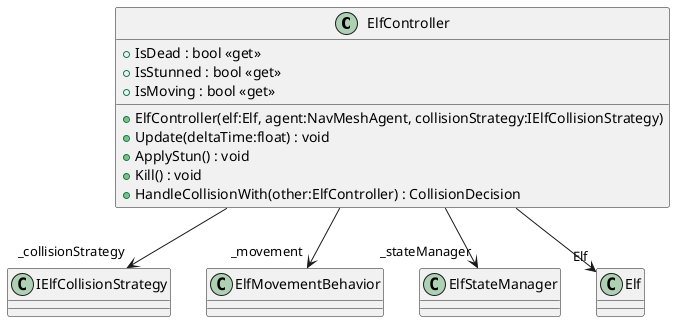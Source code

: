 @startuml
class ElfController {
    + ElfController(elf:Elf, agent:NavMeshAgent, collisionStrategy:IElfCollisionStrategy)
    + IsDead : bool <<get>>
    + IsStunned : bool <<get>>
    + IsMoving : bool <<get>>
    + Update(deltaTime:float) : void
    + ApplyStun() : void
    + Kill() : void
    + HandleCollisionWith(other:ElfController) : CollisionDecision
}
ElfController --> "_collisionStrategy" IElfCollisionStrategy
ElfController --> "_movement" ElfMovementBehavior
ElfController --> "_stateManager" ElfStateManager
ElfController --> "Elf" Elf
@enduml
